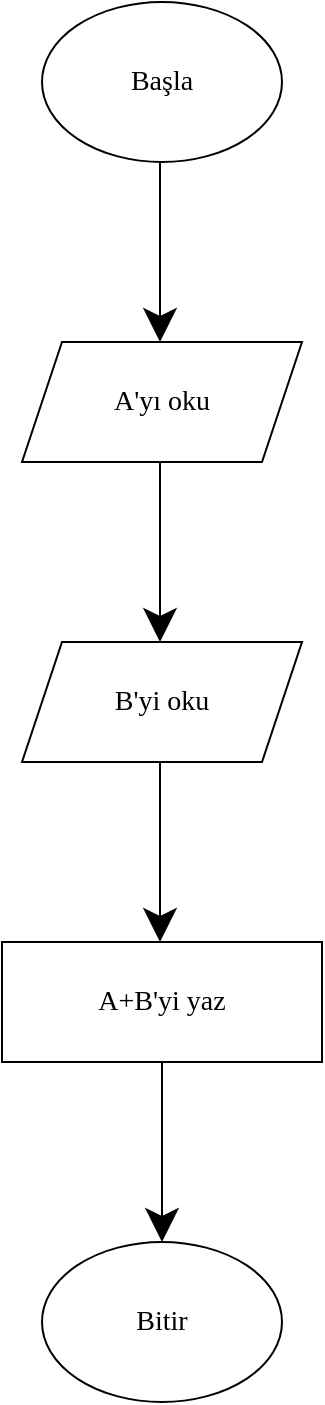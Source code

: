 <mxfile version="15.3.4" type="github"><diagram id="hDFZMasIThWaMnWCs2f_" name="Page-1"><mxGraphModel dx="946" dy="541" grid="1" gridSize="10" guides="1" tooltips="1" connect="1" arrows="1" fold="1" page="1" pageScale="1" pageWidth="827" pageHeight="1169" math="0" shadow="0"><root><mxCell id="0"/><mxCell id="1" parent="0"/><mxCell id="o2-R3oPmV4YD-Qo67f5G-1" value="&lt;font style=&quot;font-size: 14px&quot;&gt;Başla&lt;/font&gt;" style="ellipse;whiteSpace=wrap;html=1;hachureGap=4;pointerEvents=0;fontFamily=Verdana;" vertex="1" parent="1"><mxGeometry x="354" y="30" width="120" height="80" as="geometry"/></mxCell><mxCell id="o2-R3oPmV4YD-Qo67f5G-2" value="" style="endArrow=classic;html=1;startSize=14;endSize=14;sourcePerimeterSpacing=8;targetPerimeterSpacing=8;fontFamily=Verdana;" edge="1" parent="1"><mxGeometry width="50" height="50" relative="1" as="geometry"><mxPoint x="413" y="110" as="sourcePoint"/><mxPoint x="413" y="200" as="targetPoint"/></mxGeometry></mxCell><mxCell id="o2-R3oPmV4YD-Qo67f5G-3" value="&lt;font style=&quot;font-size: 14px&quot;&gt;A'yı oku&lt;/font&gt;" style="shape=parallelogram;perimeter=parallelogramPerimeter;whiteSpace=wrap;html=1;fixedSize=1;hachureGap=4;pointerEvents=0;fontFamily=Verdana;" vertex="1" parent="1"><mxGeometry x="344" y="200" width="140" height="60" as="geometry"/></mxCell><mxCell id="o2-R3oPmV4YD-Qo67f5G-4" value="" style="endArrow=classic;html=1;startSize=14;endSize=14;sourcePerimeterSpacing=8;targetPerimeterSpacing=8;fontFamily=Verdana;" edge="1" parent="1"><mxGeometry width="50" height="50" relative="1" as="geometry"><mxPoint x="413" y="260" as="sourcePoint"/><mxPoint x="413" y="350" as="targetPoint"/></mxGeometry></mxCell><mxCell id="o2-R3oPmV4YD-Qo67f5G-5" value="&lt;font style=&quot;font-size: 14px&quot;&gt;B'yi oku&lt;/font&gt;" style="shape=parallelogram;perimeter=parallelogramPerimeter;whiteSpace=wrap;html=1;fixedSize=1;hachureGap=4;pointerEvents=0;fontFamily=Verdana;" vertex="1" parent="1"><mxGeometry x="344" y="350" width="140" height="60" as="geometry"/></mxCell><mxCell id="o2-R3oPmV4YD-Qo67f5G-6" value="" style="endArrow=classic;html=1;startSize=14;endSize=14;sourcePerimeterSpacing=8;targetPerimeterSpacing=8;fontFamily=Verdana;" edge="1" parent="1"><mxGeometry width="50" height="50" relative="1" as="geometry"><mxPoint x="413" y="410" as="sourcePoint"/><mxPoint x="413" y="500" as="targetPoint"/></mxGeometry></mxCell><mxCell id="o2-R3oPmV4YD-Qo67f5G-7" value="&lt;font style=&quot;font-size: 14px&quot;&gt;A+B'yi yaz&lt;/font&gt;" style="rounded=0;whiteSpace=wrap;html=1;hachureGap=4;pointerEvents=0;fontFamily=Verdana;" vertex="1" parent="1"><mxGeometry x="334" y="500" width="160" height="60" as="geometry"/></mxCell><mxCell id="o2-R3oPmV4YD-Qo67f5G-8" value="" style="endArrow=classic;html=1;startSize=14;endSize=14;sourcePerimeterSpacing=8;targetPerimeterSpacing=8;fontFamily=Verdana;" edge="1" parent="1"><mxGeometry width="50" height="50" relative="1" as="geometry"><mxPoint x="414" y="560" as="sourcePoint"/><mxPoint x="414" y="650" as="targetPoint"/></mxGeometry></mxCell><mxCell id="o2-R3oPmV4YD-Qo67f5G-9" value="&lt;font style=&quot;font-size: 14px&quot;&gt;Bitir&lt;/font&gt;" style="ellipse;whiteSpace=wrap;html=1;hachureGap=4;pointerEvents=0;fontFamily=Verdana;" vertex="1" parent="1"><mxGeometry x="354" y="650" width="120" height="80" as="geometry"/></mxCell></root></mxGraphModel></diagram></mxfile>
